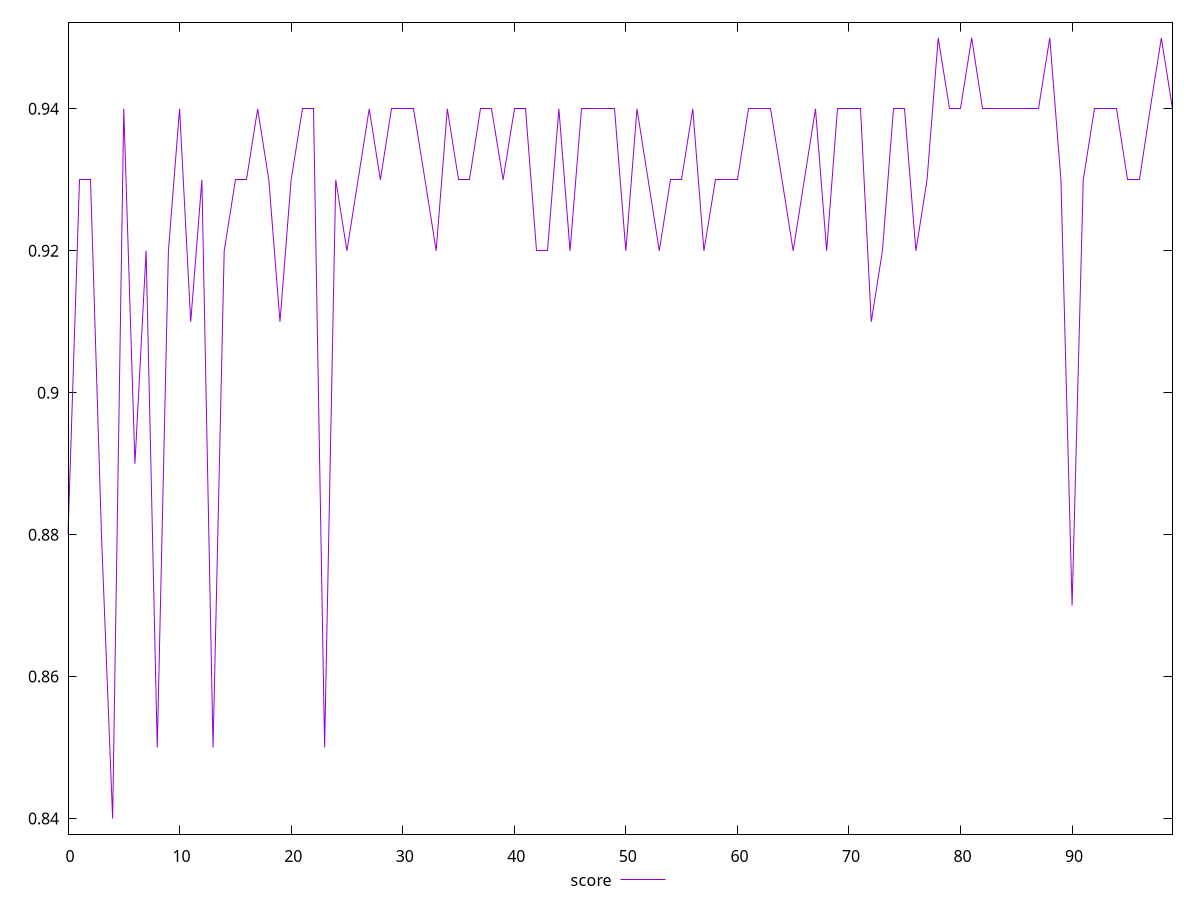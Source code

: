 reset

$score <<EOF
0 0.88
1 0.93
2 0.93
3 0.88
4 0.84
5 0.94
6 0.89
7 0.92
8 0.85
9 0.92
10 0.94
11 0.91
12 0.93
13 0.85
14 0.92
15 0.93
16 0.93
17 0.94
18 0.93
19 0.91
20 0.93
21 0.94
22 0.94
23 0.85
24 0.93
25 0.92
26 0.93
27 0.94
28 0.93
29 0.94
30 0.94
31 0.94
32 0.93
33 0.92
34 0.94
35 0.93
36 0.93
37 0.94
38 0.94
39 0.93
40 0.94
41 0.94
42 0.92
43 0.92
44 0.94
45 0.92
46 0.94
47 0.94
48 0.94
49 0.94
50 0.92
51 0.94
52 0.93
53 0.92
54 0.93
55 0.93
56 0.94
57 0.92
58 0.93
59 0.93
60 0.93
61 0.94
62 0.94
63 0.94
64 0.93
65 0.92
66 0.93
67 0.94
68 0.92
69 0.94
70 0.94
71 0.94
72 0.91
73 0.92
74 0.94
75 0.94
76 0.92
77 0.93
78 0.95
79 0.94
80 0.94
81 0.95
82 0.94
83 0.94
84 0.94
85 0.94
86 0.94
87 0.94
88 0.95
89 0.93
90 0.87
91 0.93
92 0.94
93 0.94
94 0.94
95 0.93
96 0.93
97 0.94
98 0.95
99 0.94
EOF

set key outside below
set xrange [0:99]
set yrange [0.8378:0.9521999999999999]
set trange [0.8378:0.9521999999999999]
set terminal svg size 640, 500 enhanced background rgb 'white'
set output "report_00025_2021-02-22T21:38:55.199Z/bootup-time/samples/pages+cached/score/values.svg"

plot $score title "score" with line

reset
